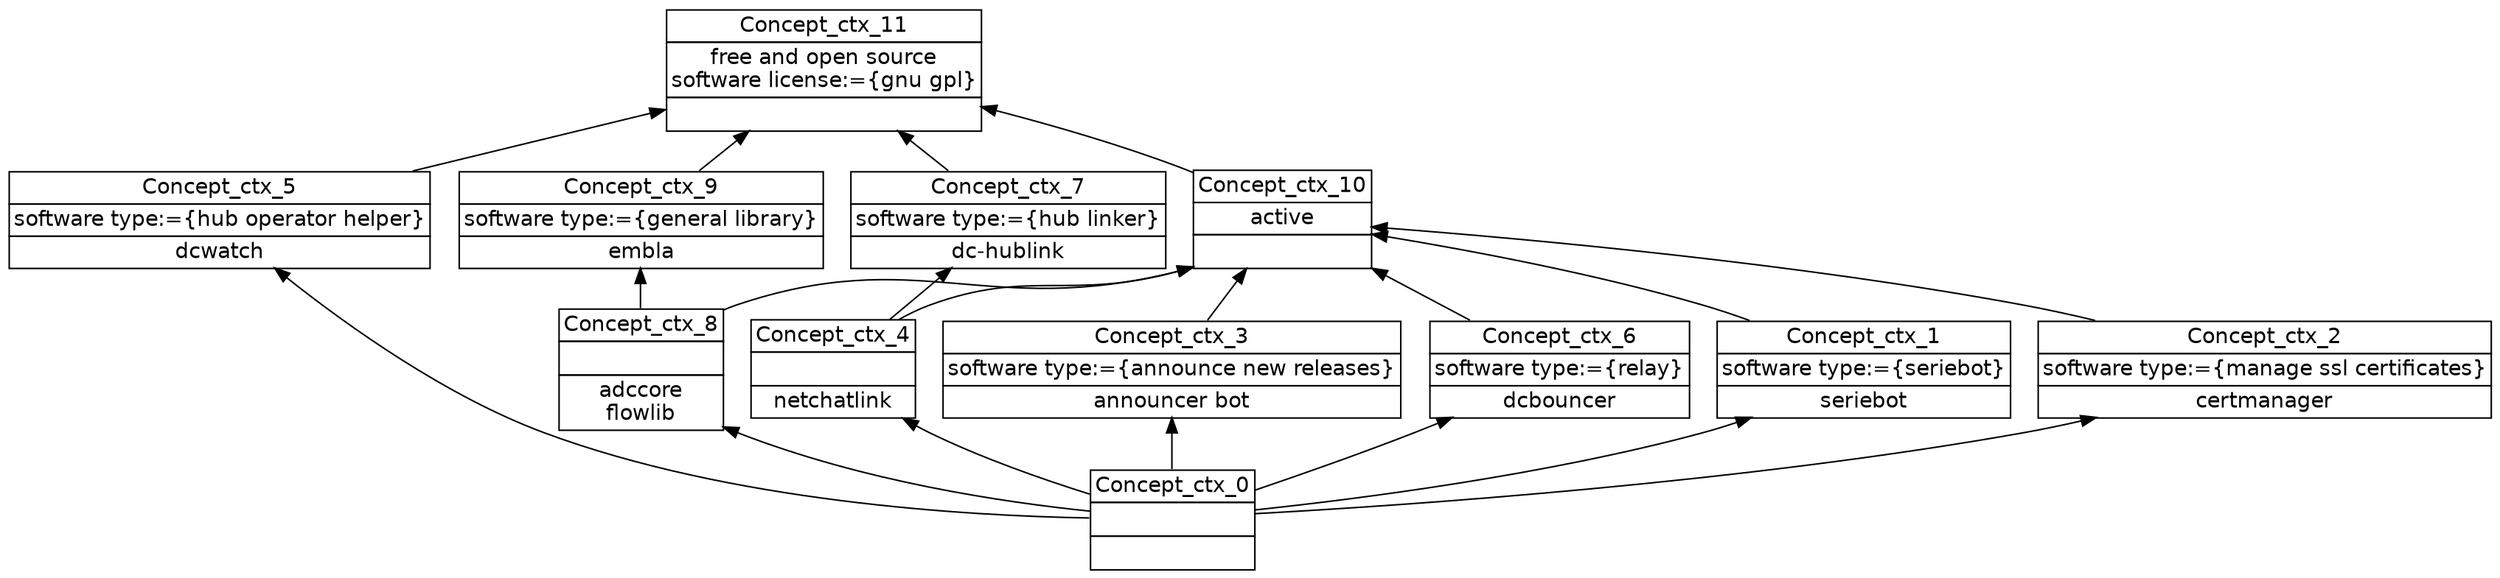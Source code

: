 digraph G { 
	rankdir=BT;
	margin=0;
	node [margin="0.03,0.03",fontname="DejaVu Sans"];
	ranksep=0.3;
	nodesep=0.2;
//graph[label="name:ctx,concept number:12,object number:10,attribute number:10"
0 [shape=none,label=<<table border="0" cellborder="1" cellspacing="0" port="p"><tr><td>Concept_ctx_11</td></tr><tr><td>free and open source<br/>software license:={gnu gpl}<br/></td></tr><tr><td><br/></td></tr></table>>];
1 [shape=none,label=<<table border="0" cellborder="1" cellspacing="0" port="p"><tr><td>Concept_ctx_9</td></tr><tr><td>software type:={general library}<br/></td></tr><tr><td>embla<br/></td></tr></table>>];
2 [shape=none,label=<<table border="0" cellborder="1" cellspacing="0" port="p"><tr><td>Concept_ctx_0</td></tr><tr><td><br/></td></tr><tr><td><br/></td></tr></table>>];
3 [shape=none,label=<<table border="0" cellborder="1" cellspacing="0" port="p"><tr><td>Concept_ctx_2</td></tr><tr><td>software type:={manage ssl certificates}<br/></td></tr><tr><td>certmanager<br/></td></tr></table>>];
4 [shape=none,label=<<table border="0" cellborder="1" cellspacing="0" port="p"><tr><td>Concept_ctx_3</td></tr><tr><td>software type:={announce new releases}<br/></td></tr><tr><td>announcer bot<br/></td></tr></table>>];
5 [shape=none,label=<<table border="0" cellborder="1" cellspacing="0" port="p"><tr><td>Concept_ctx_6</td></tr><tr><td>software type:={relay}<br/></td></tr><tr><td>dcbouncer<br/></td></tr></table>>];
6 [shape=none,label=<<table border="0" cellborder="1" cellspacing="0" port="p"><tr><td>Concept_ctx_1</td></tr><tr><td>software type:={seriebot}<br/></td></tr><tr><td>seriebot<br/></td></tr></table>>];
7 [shape=none,label=<<table border="0" cellborder="1" cellspacing="0" port="p"><tr><td>Concept_ctx_5</td></tr><tr><td>software type:={hub operator helper}<br/></td></tr><tr><td>dcwatch<br/></td></tr></table>>];
8 [shape=none,label=<<table border="0" cellborder="1" cellspacing="0" port="p"><tr><td>Concept_ctx_7</td></tr><tr><td>software type:={hub linker}<br/></td></tr><tr><td>dc-hublink<br/></td></tr></table>>];
9 [shape=none,label=<<table border="0" cellborder="1" cellspacing="0" port="p"><tr><td>Concept_ctx_8</td></tr><tr><td><br/></td></tr><tr><td>adccore<br/>flowlib<br/></td></tr></table>>];
10 [shape=none,label=<<table border="0" cellborder="1" cellspacing="0" port="p"><tr><td>Concept_ctx_4</td></tr><tr><td><br/></td></tr><tr><td>netchatlink<br/></td></tr></table>>];
11 [shape=none,label=<<table border="0" cellborder="1" cellspacing="0" port="p"><tr><td>Concept_ctx_10</td></tr><tr><td>active<br/></td></tr><tr><td><br/></td></tr></table>>];
	11:p -> 0:p
	1:p -> 0:p
	8:p -> 0:p
	7:p -> 0:p
	9:p -> 1:p
	2:p -> 3:p
	2:p -> 4:p
	2:p -> 5:p
	2:p -> 6:p
	2:p -> 7:p
	10:p -> 8:p
	2:p -> 9:p
	2:p -> 10:p
	5:p -> 11:p
	3:p -> 11:p
	4:p -> 11:p
	6:p -> 11:p
	10:p -> 11:p
	9:p -> 11:p
}